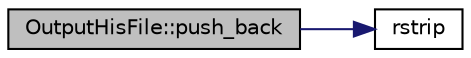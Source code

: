 digraph "OutputHisFile::push_back"
{
  edge [fontname="Helvetica",fontsize="10",labelfontname="Helvetica",labelfontsize="10"];
  node [fontname="Helvetica",fontsize="10",shape=record];
  rankdir="LR";
  Node1 [label="OutputHisFile::push_back",height=0.2,width=0.4,color="black", fillcolor="grey75", style="filled", fontcolor="black"];
  Node1 -> Node2 [color="midnightblue",fontsize="10",style="solid",fontname="Helvetica"];
  Node2 [label="rstrip",height=0.2,width=0.4,color="black", fillcolor="white", style="filled",URL="$d7/de4/_his_file_8cpp.html#a2befc6754c5fa744d00b1feb8f8e2f07",tooltip="Strip trailing whitespace from a c-string. "];
}
